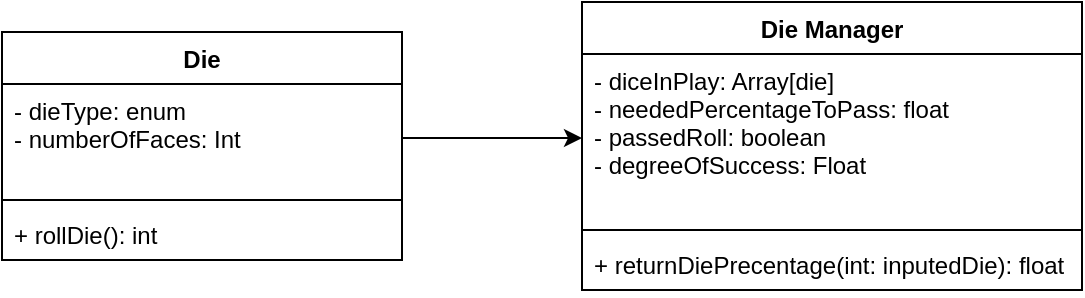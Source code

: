 <mxfile version="13.7.9" type="device"><diagram id="DHmAVOhe3iR3AAXqESD2" name="Page-1"><mxGraphModel dx="872" dy="408" grid="1" gridSize="10" guides="1" tooltips="1" connect="1" arrows="1" fold="1" page="1" pageScale="1" pageWidth="850" pageHeight="1100" math="0" shadow="0"><root><mxCell id="0"/><mxCell id="1" parent="0"/><mxCell id="Jmp11fO1fWEfIX68jZTh-1" value="Die" style="swimlane;fontStyle=1;align=center;verticalAlign=top;childLayout=stackLayout;horizontal=1;startSize=26;horizontalStack=0;resizeParent=1;resizeParentMax=0;resizeLast=0;collapsible=1;marginBottom=0;" vertex="1" parent="1"><mxGeometry x="160" y="60" width="200" height="114" as="geometry"/></mxCell><mxCell id="Jmp11fO1fWEfIX68jZTh-2" value="- dieType: enum&#10;- numberOfFaces: Int&#10;" style="text;strokeColor=none;fillColor=none;align=left;verticalAlign=top;spacingLeft=4;spacingRight=4;overflow=hidden;rotatable=0;points=[[0,0.5],[1,0.5]];portConstraint=eastwest;" vertex="1" parent="Jmp11fO1fWEfIX68jZTh-1"><mxGeometry y="26" width="200" height="54" as="geometry"/></mxCell><mxCell id="Jmp11fO1fWEfIX68jZTh-3" value="" style="line;strokeWidth=1;fillColor=none;align=left;verticalAlign=middle;spacingTop=-1;spacingLeft=3;spacingRight=3;rotatable=0;labelPosition=right;points=[];portConstraint=eastwest;" vertex="1" parent="Jmp11fO1fWEfIX68jZTh-1"><mxGeometry y="80" width="200" height="8" as="geometry"/></mxCell><mxCell id="Jmp11fO1fWEfIX68jZTh-4" value="+ rollDie(): int" style="text;strokeColor=none;fillColor=none;align=left;verticalAlign=top;spacingLeft=4;spacingRight=4;overflow=hidden;rotatable=0;points=[[0,0.5],[1,0.5]];portConstraint=eastwest;" vertex="1" parent="Jmp11fO1fWEfIX68jZTh-1"><mxGeometry y="88" width="200" height="26" as="geometry"/></mxCell><mxCell id="Jmp11fO1fWEfIX68jZTh-5" style="edgeStyle=orthogonalEdgeStyle;rounded=0;orthogonalLoop=1;jettySize=auto;html=1;entryX=0;entryY=0.5;entryDx=0;entryDy=0;" edge="1" parent="1" source="Jmp11fO1fWEfIX68jZTh-2" target="Jmp11fO1fWEfIX68jZTh-7"><mxGeometry relative="1" as="geometry"><mxPoint x="470" y="113" as="targetPoint"/></mxGeometry></mxCell><mxCell id="Jmp11fO1fWEfIX68jZTh-6" value="Die Manager" style="swimlane;fontStyle=1;align=center;verticalAlign=top;childLayout=stackLayout;horizontal=1;startSize=26;horizontalStack=0;resizeParent=1;resizeParentMax=0;resizeLast=0;collapsible=1;marginBottom=0;" vertex="1" parent="1"><mxGeometry x="450" y="45" width="250" height="144" as="geometry"/></mxCell><mxCell id="Jmp11fO1fWEfIX68jZTh-7" value="- diceInPlay: Array[die]&#10;- neededPercentageToPass: float&#10;- passedRoll: boolean&#10;- degreeOfSuccess: Float" style="text;strokeColor=none;fillColor=none;align=left;verticalAlign=top;spacingLeft=4;spacingRight=4;overflow=hidden;rotatable=0;points=[[0,0.5],[1,0.5]];portConstraint=eastwest;" vertex="1" parent="Jmp11fO1fWEfIX68jZTh-6"><mxGeometry y="26" width="250" height="84" as="geometry"/></mxCell><mxCell id="Jmp11fO1fWEfIX68jZTh-8" value="" style="line;strokeWidth=1;fillColor=none;align=left;verticalAlign=middle;spacingTop=-1;spacingLeft=3;spacingRight=3;rotatable=0;labelPosition=right;points=[];portConstraint=eastwest;" vertex="1" parent="Jmp11fO1fWEfIX68jZTh-6"><mxGeometry y="110" width="250" height="8" as="geometry"/></mxCell><mxCell id="Jmp11fO1fWEfIX68jZTh-9" value="+ returnDiePrecentage(int: inputedDie): float" style="text;strokeColor=none;fillColor=none;align=left;verticalAlign=top;spacingLeft=4;spacingRight=4;overflow=hidden;rotatable=0;points=[[0,0.5],[1,0.5]];portConstraint=eastwest;" vertex="1" parent="Jmp11fO1fWEfIX68jZTh-6"><mxGeometry y="118" width="250" height="26" as="geometry"/></mxCell></root></mxGraphModel></diagram></mxfile>